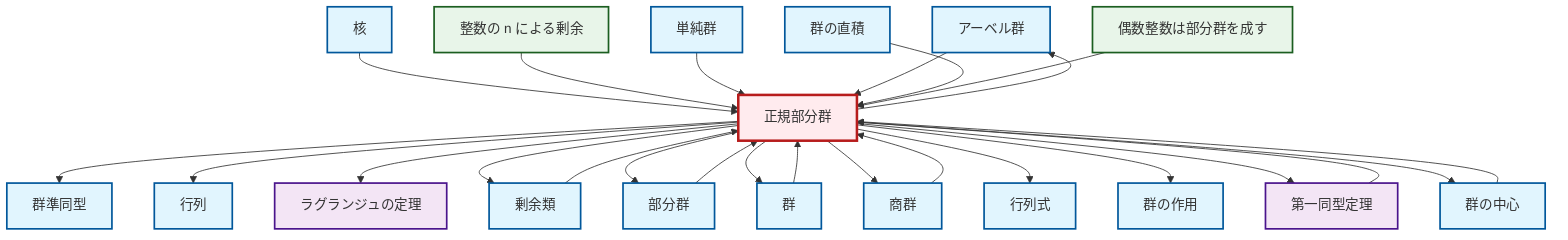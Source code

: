 graph TD
    classDef definition fill:#e1f5fe,stroke:#01579b,stroke-width:2px
    classDef theorem fill:#f3e5f5,stroke:#4a148c,stroke-width:2px
    classDef axiom fill:#fff3e0,stroke:#e65100,stroke-width:2px
    classDef example fill:#e8f5e9,stroke:#1b5e20,stroke-width:2px
    classDef current fill:#ffebee,stroke:#b71c1c,stroke-width:3px
    def-matrix["行列"]:::definition
    def-abelian-group["アーベル群"]:::definition
    thm-lagrange["ラグランジュの定理"]:::theorem
    def-group-action["群の作用"]:::definition
    def-normal-subgroup["正規部分群"]:::definition
    thm-first-isomorphism["第一同型定理"]:::theorem
    def-simple-group["単純群"]:::definition
    def-subgroup["部分群"]:::definition
    def-center-of-group["群の中心"]:::definition
    ex-even-integers-subgroup["偶数整数は部分群を成す"]:::example
    def-homomorphism["群準同型"]:::definition
    ex-quotient-integers-mod-n["整数の n による剰余"]:::example
    def-coset["剰余類"]:::definition
    def-direct-product["群の直積"]:::definition
    def-group["群"]:::definition
    def-kernel["核"]:::definition
    def-determinant["行列式"]:::definition
    def-quotient-group["商群"]:::definition
    def-normal-subgroup --> def-homomorphism
    def-normal-subgroup --> def-matrix
    thm-first-isomorphism --> def-normal-subgroup
    def-normal-subgroup --> thm-lagrange
    def-kernel --> def-normal-subgroup
    def-normal-subgroup --> def-abelian-group
    def-normal-subgroup --> def-coset
    def-normal-subgroup --> def-subgroup
    ex-quotient-integers-mod-n --> def-normal-subgroup
    def-normal-subgroup --> def-group
    def-quotient-group --> def-normal-subgroup
    def-group --> def-normal-subgroup
    def-simple-group --> def-normal-subgroup
    def-normal-subgroup --> def-quotient-group
    def-subgroup --> def-normal-subgroup
    def-abelian-group --> def-normal-subgroup
    def-coset --> def-normal-subgroup
    def-normal-subgroup --> def-determinant
    def-direct-product --> def-normal-subgroup
    def-center-of-group --> def-normal-subgroup
    def-normal-subgroup --> def-group-action
    def-normal-subgroup --> thm-first-isomorphism
    ex-even-integers-subgroup --> def-normal-subgroup
    def-normal-subgroup --> def-center-of-group
    class def-normal-subgroup current